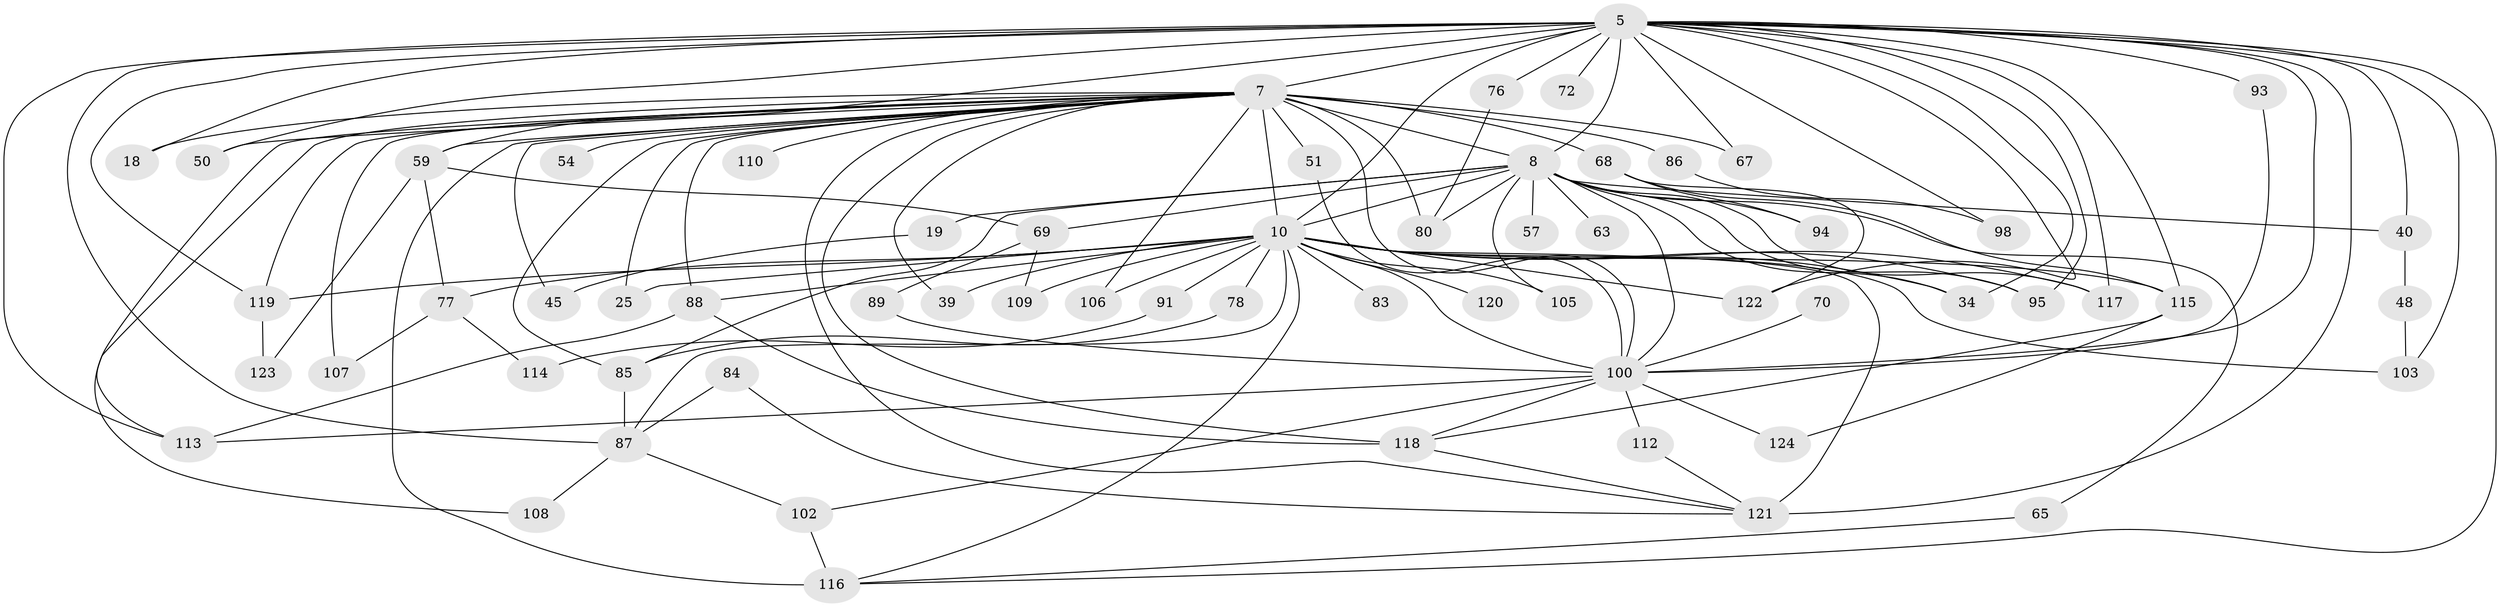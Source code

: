 // original degree distribution, {16: 0.008064516129032258, 18: 0.016129032258064516, 27: 0.016129032258064516, 19: 0.008064516129032258, 23: 0.008064516129032258, 21: 0.008064516129032258, 20: 0.008064516129032258, 31: 0.008064516129032258, 4: 0.12096774193548387, 7: 0.016129032258064516, 6: 0.016129032258064516, 3: 0.25, 2: 0.47580645161290325, 5: 0.03225806451612903, 9: 0.008064516129032258}
// Generated by graph-tools (version 1.1) at 2025/43/03/09/25 04:43:11]
// undirected, 62 vertices, 127 edges
graph export_dot {
graph [start="1"]
  node [color=gray90,style=filled];
  5 [super="+3"];
  7 [super="+1+6"];
  8 [super="+2"];
  10 [super="+9"];
  18;
  19;
  25;
  34 [super="+33"];
  39;
  40 [super="+37+13"];
  45;
  48;
  50;
  51;
  54;
  57;
  59 [super="+38"];
  63;
  65;
  67 [super="+66"];
  68 [super="+28"];
  69;
  70;
  72;
  76;
  77 [super="+49"];
  78;
  80 [super="+27"];
  83;
  84;
  85 [super="+42"];
  86;
  87 [super="+14"];
  88 [super="+32+41"];
  89;
  91;
  93;
  94;
  95 [super="+74"];
  98;
  100 [super="+97+90+71+99"];
  102 [super="+101"];
  103 [super="+23+64"];
  105 [super="+44"];
  106;
  107;
  108;
  109;
  110 [super="+61+73"];
  112;
  113 [super="+111+75"];
  114;
  115 [super="+92+96"];
  116 [super="+30+58"];
  117 [super="+56"];
  118 [super="+46+79"];
  119 [super="+104+20"];
  120;
  121 [super="+36+53"];
  122 [super="+15"];
  123;
  124;
  5 -- 7 [weight=8];
  5 -- 8 [weight=4];
  5 -- 10 [weight=4];
  5 -- 18;
  5 -- 72 [weight=2];
  5 -- 76 [weight=2];
  5 -- 115 [weight=2];
  5 -- 67 [weight=2];
  5 -- 87 [weight=2];
  5 -- 93;
  5 -- 98;
  5 -- 50;
  5 -- 122 [weight=2];
  5 -- 103 [weight=2];
  5 -- 59;
  5 -- 34;
  5 -- 121 [weight=2];
  5 -- 117;
  5 -- 119;
  5 -- 95;
  5 -- 40 [weight=3];
  5 -- 116;
  5 -- 100 [weight=2];
  5 -- 113;
  7 -- 8 [weight=8];
  7 -- 10 [weight=8];
  7 -- 39;
  7 -- 51;
  7 -- 106;
  7 -- 68 [weight=2];
  7 -- 86 [weight=2];
  7 -- 67;
  7 -- 80;
  7 -- 88 [weight=2];
  7 -- 18;
  7 -- 85;
  7 -- 25;
  7 -- 107;
  7 -- 108;
  7 -- 45;
  7 -- 50;
  7 -- 54;
  7 -- 119 [weight=4];
  7 -- 59 [weight=2];
  7 -- 121;
  7 -- 118 [weight=2];
  7 -- 113;
  7 -- 116 [weight=2];
  7 -- 100 [weight=2];
  7 -- 110 [weight=3];
  8 -- 10 [weight=4];
  8 -- 19 [weight=2];
  8 -- 57 [weight=2];
  8 -- 63 [weight=2];
  8 -- 69;
  8 -- 94;
  8 -- 105 [weight=2];
  8 -- 117;
  8 -- 65;
  8 -- 34;
  8 -- 80;
  8 -- 95;
  8 -- 40;
  8 -- 85;
  8 -- 100 [weight=3];
  10 -- 83 [weight=2];
  10 -- 91 [weight=2];
  10 -- 120 [weight=2];
  10 -- 121 [weight=2];
  10 -- 78;
  10 -- 25;
  10 -- 88 [weight=4];
  10 -- 95;
  10 -- 34;
  10 -- 100 [weight=8];
  10 -- 39;
  10 -- 103 [weight=2];
  10 -- 105;
  10 -- 106;
  10 -- 109;
  10 -- 122;
  10 -- 77;
  10 -- 87;
  10 -- 117;
  10 -- 119 [weight=2];
  10 -- 115;
  10 -- 116;
  19 -- 45;
  40 -- 48;
  48 -- 103;
  51 -- 100;
  59 -- 69;
  59 -- 77 [weight=2];
  59 -- 123;
  65 -- 116;
  68 -- 94;
  68 -- 122;
  68 -- 115;
  69 -- 89;
  69 -- 109;
  70 -- 100 [weight=2];
  76 -- 80;
  77 -- 114;
  77 -- 107;
  78 -- 85;
  84 -- 87;
  84 -- 121;
  85 -- 87;
  86 -- 98;
  87 -- 108;
  87 -- 102;
  88 -- 113;
  88 -- 118;
  89 -- 100;
  91 -- 114;
  93 -- 100;
  100 -- 102;
  100 -- 112;
  100 -- 118;
  100 -- 124;
  100 -- 113;
  102 -- 116;
  112 -- 121;
  115 -- 118;
  115 -- 124;
  118 -- 121;
  119 -- 123;
}

